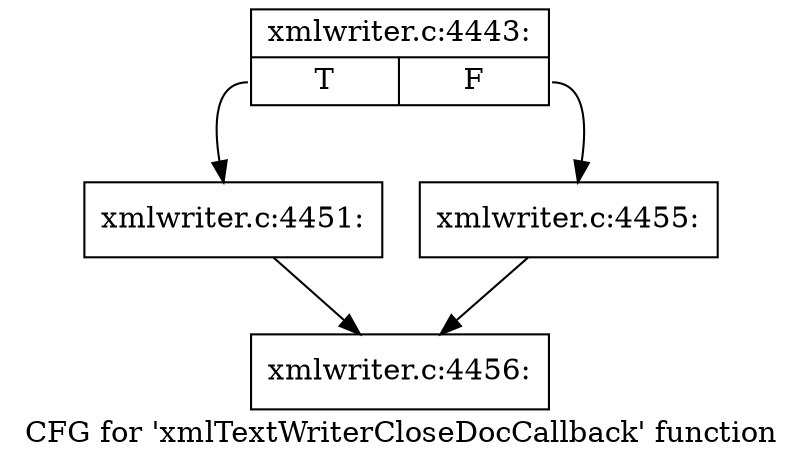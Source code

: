 digraph "CFG for 'xmlTextWriterCloseDocCallback' function" {
	label="CFG for 'xmlTextWriterCloseDocCallback' function";

	Node0x55d09c79c4e0 [shape=record,label="{xmlwriter.c:4443:|{<s0>T|<s1>F}}"];
	Node0x55d09c79c4e0:s0 -> Node0x55d09c79f340;
	Node0x55d09c79c4e0:s1 -> Node0x55d09c79f390;
	Node0x55d09c79f340 [shape=record,label="{xmlwriter.c:4451:}"];
	Node0x55d09c79f340 -> Node0x55d09c79c530;
	Node0x55d09c79f390 [shape=record,label="{xmlwriter.c:4455:}"];
	Node0x55d09c79f390 -> Node0x55d09c79c530;
	Node0x55d09c79c530 [shape=record,label="{xmlwriter.c:4456:}"];
}
